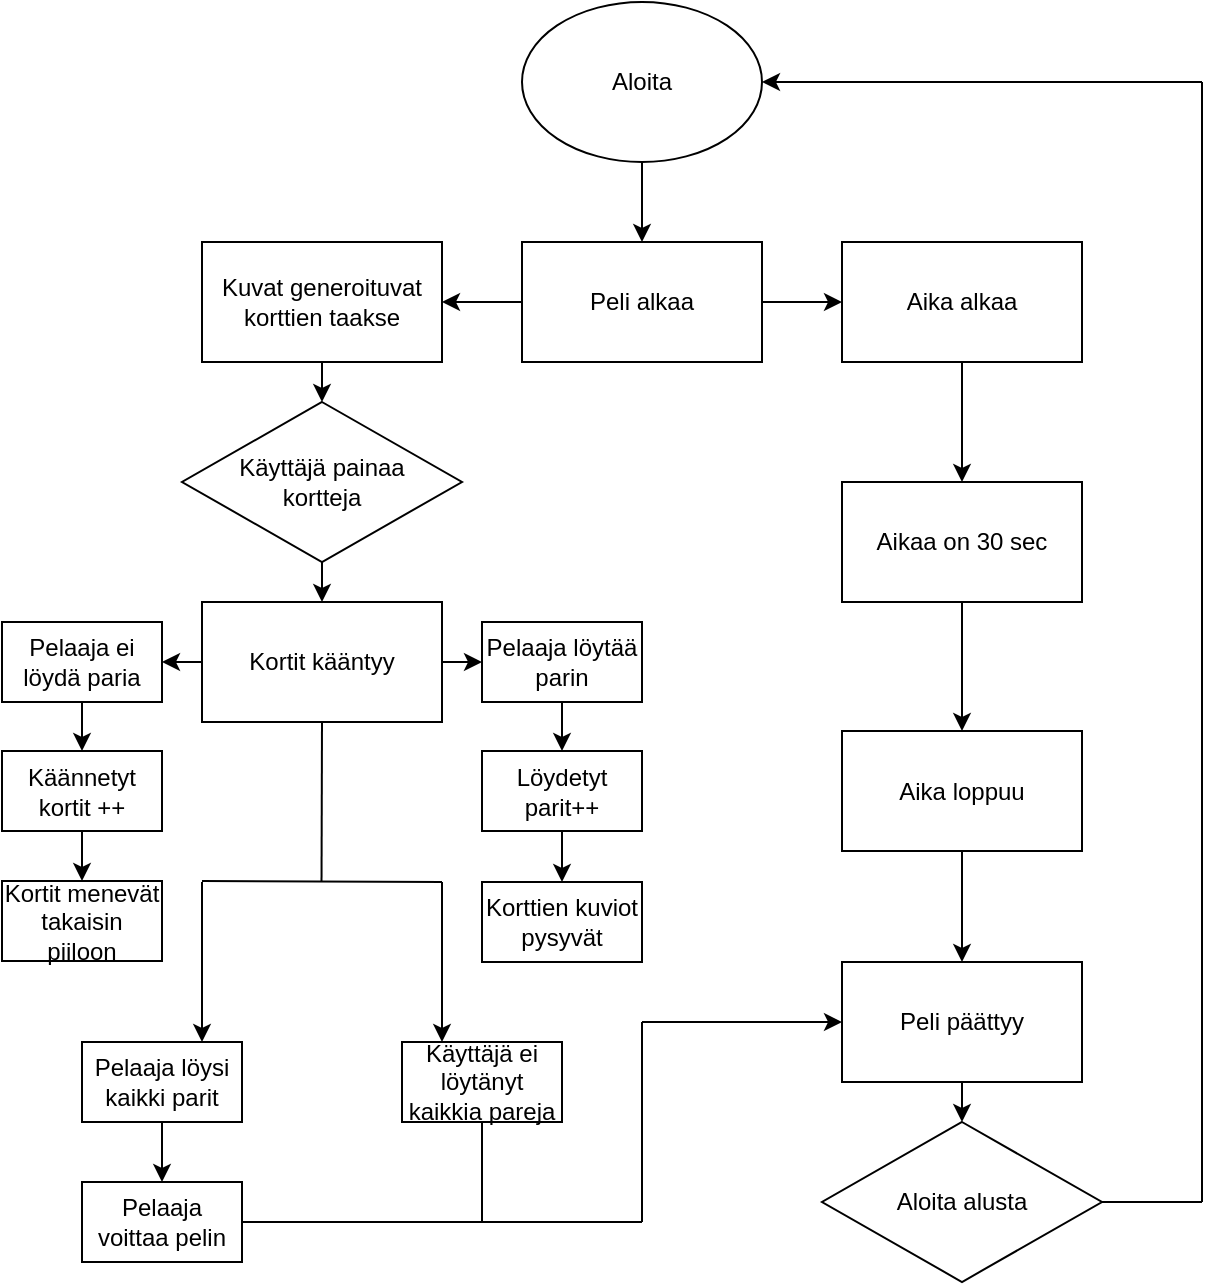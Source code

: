 <mxfile version="22.1.3" type="device">
  <diagram name="Sivu-1" id="blg8IRJWfw7xRQoUXau0">
    <mxGraphModel dx="1434" dy="746" grid="1" gridSize="10" guides="1" tooltips="1" connect="1" arrows="1" fold="1" page="1" pageScale="1" pageWidth="827" pageHeight="1169" math="0" shadow="0">
      <root>
        <mxCell id="0" />
        <mxCell id="1" parent="0" />
        <mxCell id="RdQ2x4YeOk4E74sTO1TI-1" value="Aloita" style="ellipse;whiteSpace=wrap;html=1;" vertex="1" parent="1">
          <mxGeometry x="340" y="160" width="120" height="80" as="geometry" />
        </mxCell>
        <mxCell id="RdQ2x4YeOk4E74sTO1TI-3" value="" style="endArrow=classic;html=1;rounded=0;exitX=0.5;exitY=1;exitDx=0;exitDy=0;" edge="1" parent="1" source="RdQ2x4YeOk4E74sTO1TI-1">
          <mxGeometry width="50" height="50" relative="1" as="geometry">
            <mxPoint x="390" y="410" as="sourcePoint" />
            <mxPoint x="400" y="280" as="targetPoint" />
          </mxGeometry>
        </mxCell>
        <mxCell id="RdQ2x4YeOk4E74sTO1TI-4" value="Peli alkaa" style="rounded=0;whiteSpace=wrap;html=1;" vertex="1" parent="1">
          <mxGeometry x="340" y="280" width="120" height="60" as="geometry" />
        </mxCell>
        <mxCell id="RdQ2x4YeOk4E74sTO1TI-5" value="Aika alkaa" style="rounded=0;whiteSpace=wrap;html=1;" vertex="1" parent="1">
          <mxGeometry x="500" y="280" width="120" height="60" as="geometry" />
        </mxCell>
        <mxCell id="RdQ2x4YeOk4E74sTO1TI-6" value="Kuvat generoituvat&lt;br&gt;korttien taakse" style="rounded=0;whiteSpace=wrap;html=1;" vertex="1" parent="1">
          <mxGeometry x="180" y="280" width="120" height="60" as="geometry" />
        </mxCell>
        <mxCell id="RdQ2x4YeOk4E74sTO1TI-7" value="" style="endArrow=classic;html=1;rounded=0;exitX=0;exitY=0.5;exitDx=0;exitDy=0;entryX=1;entryY=0.5;entryDx=0;entryDy=0;" edge="1" parent="1" source="RdQ2x4YeOk4E74sTO1TI-4" target="RdQ2x4YeOk4E74sTO1TI-6">
          <mxGeometry width="50" height="50" relative="1" as="geometry">
            <mxPoint x="410" y="240" as="sourcePoint" />
            <mxPoint x="410" y="290" as="targetPoint" />
          </mxGeometry>
        </mxCell>
        <mxCell id="RdQ2x4YeOk4E74sTO1TI-8" value="" style="endArrow=classic;html=1;rounded=0;entryX=0;entryY=0.5;entryDx=0;entryDy=0;" edge="1" parent="1" target="RdQ2x4YeOk4E74sTO1TI-5">
          <mxGeometry width="50" height="50" relative="1" as="geometry">
            <mxPoint x="460" y="310" as="sourcePoint" />
            <mxPoint x="310" y="320" as="targetPoint" />
          </mxGeometry>
        </mxCell>
        <mxCell id="RdQ2x4YeOk4E74sTO1TI-9" value="" style="endArrow=classic;html=1;rounded=0;exitX=0.5;exitY=1;exitDx=0;exitDy=0;" edge="1" parent="1" source="RdQ2x4YeOk4E74sTO1TI-5">
          <mxGeometry width="50" height="50" relative="1" as="geometry">
            <mxPoint x="470" y="320" as="sourcePoint" />
            <mxPoint x="560" y="400" as="targetPoint" />
          </mxGeometry>
        </mxCell>
        <mxCell id="RdQ2x4YeOk4E74sTO1TI-10" value="Aikaa on 30 sec" style="rounded=0;whiteSpace=wrap;html=1;" vertex="1" parent="1">
          <mxGeometry x="500" y="400" width="120" height="60" as="geometry" />
        </mxCell>
        <mxCell id="RdQ2x4YeOk4E74sTO1TI-11" value="Käyttäjä painaa &lt;br&gt;kortteja" style="rhombus;whiteSpace=wrap;html=1;" vertex="1" parent="1">
          <mxGeometry x="170" y="360" width="140" height="80" as="geometry" />
        </mxCell>
        <mxCell id="RdQ2x4YeOk4E74sTO1TI-12" value="" style="endArrow=classic;html=1;rounded=0;exitX=0.5;exitY=1;exitDx=0;exitDy=0;entryX=0.5;entryY=0;entryDx=0;entryDy=0;" edge="1" parent="1" source="RdQ2x4YeOk4E74sTO1TI-6" target="RdQ2x4YeOk4E74sTO1TI-11">
          <mxGeometry width="50" height="50" relative="1" as="geometry">
            <mxPoint x="410" y="240" as="sourcePoint" />
            <mxPoint x="410" y="290" as="targetPoint" />
          </mxGeometry>
        </mxCell>
        <mxCell id="RdQ2x4YeOk4E74sTO1TI-13" value="" style="endArrow=classic;html=1;rounded=0;exitX=0.5;exitY=1;exitDx=0;exitDy=0;entryX=0.5;entryY=0;entryDx=0;entryDy=0;" edge="1" parent="1" source="RdQ2x4YeOk4E74sTO1TI-10" target="RdQ2x4YeOk4E74sTO1TI-14">
          <mxGeometry width="50" height="50" relative="1" as="geometry">
            <mxPoint x="570" y="350" as="sourcePoint" />
            <mxPoint x="560" y="520" as="targetPoint" />
          </mxGeometry>
        </mxCell>
        <mxCell id="RdQ2x4YeOk4E74sTO1TI-14" value="Aika loppuu" style="rounded=0;whiteSpace=wrap;html=1;" vertex="1" parent="1">
          <mxGeometry x="500" y="524.5" width="120" height="60" as="geometry" />
        </mxCell>
        <mxCell id="RdQ2x4YeOk4E74sTO1TI-15" value="Peli päättyy" style="rounded=0;whiteSpace=wrap;html=1;" vertex="1" parent="1">
          <mxGeometry x="500" y="640" width="120" height="60" as="geometry" />
        </mxCell>
        <mxCell id="RdQ2x4YeOk4E74sTO1TI-16" value="" style="endArrow=classic;html=1;rounded=0;exitX=0.5;exitY=1;exitDx=0;exitDy=0;entryX=0.5;entryY=0;entryDx=0;entryDy=0;" edge="1" parent="1" source="RdQ2x4YeOk4E74sTO1TI-14" target="RdQ2x4YeOk4E74sTO1TI-15">
          <mxGeometry width="50" height="50" relative="1" as="geometry">
            <mxPoint x="570" y="470" as="sourcePoint" />
            <mxPoint x="570" y="535" as="targetPoint" />
          </mxGeometry>
        </mxCell>
        <mxCell id="RdQ2x4YeOk4E74sTO1TI-18" value="Aloita alusta" style="rhombus;whiteSpace=wrap;html=1;" vertex="1" parent="1">
          <mxGeometry x="490" y="720" width="140" height="80" as="geometry" />
        </mxCell>
        <mxCell id="RdQ2x4YeOk4E74sTO1TI-19" value="" style="endArrow=classic;html=1;rounded=0;exitX=0.5;exitY=1;exitDx=0;exitDy=0;entryX=0.5;entryY=0;entryDx=0;entryDy=0;" edge="1" parent="1" source="RdQ2x4YeOk4E74sTO1TI-15" target="RdQ2x4YeOk4E74sTO1TI-18">
          <mxGeometry width="50" height="50" relative="1" as="geometry">
            <mxPoint x="570" y="595" as="sourcePoint" />
            <mxPoint x="570" y="650" as="targetPoint" />
          </mxGeometry>
        </mxCell>
        <mxCell id="RdQ2x4YeOk4E74sTO1TI-21" value="" style="endArrow=none;html=1;rounded=0;exitX=1;exitY=0.5;exitDx=0;exitDy=0;" edge="1" parent="1" source="RdQ2x4YeOk4E74sTO1TI-18">
          <mxGeometry width="50" height="50" relative="1" as="geometry">
            <mxPoint x="380" y="600" as="sourcePoint" />
            <mxPoint x="680" y="760" as="targetPoint" />
          </mxGeometry>
        </mxCell>
        <mxCell id="RdQ2x4YeOk4E74sTO1TI-22" value="" style="endArrow=classic;html=1;rounded=0;entryX=1;entryY=0.5;entryDx=0;entryDy=0;" edge="1" parent="1" target="RdQ2x4YeOk4E74sTO1TI-1">
          <mxGeometry width="50" height="50" relative="1" as="geometry">
            <mxPoint x="680" y="200" as="sourcePoint" />
            <mxPoint x="680" y="207.895" as="targetPoint" />
          </mxGeometry>
        </mxCell>
        <mxCell id="RdQ2x4YeOk4E74sTO1TI-23" value="" style="endArrow=none;html=1;rounded=0;" edge="1" parent="1">
          <mxGeometry width="50" height="50" relative="1" as="geometry">
            <mxPoint x="680" y="760" as="sourcePoint" />
            <mxPoint x="680" y="200" as="targetPoint" />
          </mxGeometry>
        </mxCell>
        <mxCell id="RdQ2x4YeOk4E74sTO1TI-25" value="Pelaaja ei löydä paria" style="rounded=0;whiteSpace=wrap;html=1;" vertex="1" parent="1">
          <mxGeometry x="80" y="470" width="80" height="40" as="geometry" />
        </mxCell>
        <mxCell id="RdQ2x4YeOk4E74sTO1TI-27" value="Pelaaja löytää parin" style="rounded=0;whiteSpace=wrap;html=1;" vertex="1" parent="1">
          <mxGeometry x="320" y="470" width="80" height="40" as="geometry" />
        </mxCell>
        <mxCell id="RdQ2x4YeOk4E74sTO1TI-28" value="Kortit kääntyy" style="rounded=0;whiteSpace=wrap;html=1;" vertex="1" parent="1">
          <mxGeometry x="180" y="460" width="120" height="60" as="geometry" />
        </mxCell>
        <mxCell id="RdQ2x4YeOk4E74sTO1TI-29" value="" style="endArrow=classic;html=1;rounded=0;exitX=1;exitY=0.5;exitDx=0;exitDy=0;entryX=0;entryY=0.5;entryDx=0;entryDy=0;" edge="1" parent="1" source="RdQ2x4YeOk4E74sTO1TI-28" target="RdQ2x4YeOk4E74sTO1TI-27">
          <mxGeometry width="50" height="50" relative="1" as="geometry">
            <mxPoint x="410" y="250" as="sourcePoint" />
            <mxPoint x="410" y="290" as="targetPoint" />
          </mxGeometry>
        </mxCell>
        <mxCell id="RdQ2x4YeOk4E74sTO1TI-30" value="" style="endArrow=classic;html=1;rounded=0;entryX=1;entryY=0.5;entryDx=0;entryDy=0;" edge="1" parent="1" target="RdQ2x4YeOk4E74sTO1TI-25">
          <mxGeometry width="50" height="50" relative="1" as="geometry">
            <mxPoint x="180" y="490" as="sourcePoint" />
            <mxPoint x="330" y="500" as="targetPoint" />
          </mxGeometry>
        </mxCell>
        <mxCell id="RdQ2x4YeOk4E74sTO1TI-31" value="Käännetyt kortit ++" style="rounded=0;whiteSpace=wrap;html=1;" vertex="1" parent="1">
          <mxGeometry x="80" y="534.5" width="80" height="40" as="geometry" />
        </mxCell>
        <mxCell id="RdQ2x4YeOk4E74sTO1TI-32" value="" style="endArrow=classic;html=1;rounded=0;entryX=0.5;entryY=0;entryDx=0;entryDy=0;exitX=0.5;exitY=1;exitDx=0;exitDy=0;" edge="1" parent="1" source="RdQ2x4YeOk4E74sTO1TI-25" target="RdQ2x4YeOk4E74sTO1TI-31">
          <mxGeometry width="50" height="50" relative="1" as="geometry">
            <mxPoint x="190" y="500" as="sourcePoint" />
            <mxPoint x="170" y="500" as="targetPoint" />
          </mxGeometry>
        </mxCell>
        <mxCell id="RdQ2x4YeOk4E74sTO1TI-34" value="Löydetyt parit++" style="rounded=0;whiteSpace=wrap;html=1;" vertex="1" parent="1">
          <mxGeometry x="320" y="534.5" width="80" height="40" as="geometry" />
        </mxCell>
        <mxCell id="RdQ2x4YeOk4E74sTO1TI-35" value="" style="endArrow=classic;html=1;rounded=0;entryX=0.5;entryY=0;entryDx=0;entryDy=0;exitX=0.5;exitY=1;exitDx=0;exitDy=0;" edge="1" parent="1" target="RdQ2x4YeOk4E74sTO1TI-34">
          <mxGeometry width="50" height="50" relative="1" as="geometry">
            <mxPoint x="360" y="510" as="sourcePoint" />
            <mxPoint x="410" y="500" as="targetPoint" />
          </mxGeometry>
        </mxCell>
        <mxCell id="RdQ2x4YeOk4E74sTO1TI-36" value="Korttien kuviot pysyvät" style="rounded=0;whiteSpace=wrap;html=1;" vertex="1" parent="1">
          <mxGeometry x="320" y="600" width="80" height="40" as="geometry" />
        </mxCell>
        <mxCell id="RdQ2x4YeOk4E74sTO1TI-37" value="" style="endArrow=classic;html=1;rounded=0;entryX=0.5;entryY=0;entryDx=0;entryDy=0;exitX=0.5;exitY=1;exitDx=0;exitDy=0;" edge="1" parent="1" source="RdQ2x4YeOk4E74sTO1TI-34" target="RdQ2x4YeOk4E74sTO1TI-36">
          <mxGeometry width="50" height="50" relative="1" as="geometry">
            <mxPoint x="370" y="520" as="sourcePoint" />
            <mxPoint x="370" y="545" as="targetPoint" />
          </mxGeometry>
        </mxCell>
        <mxCell id="RdQ2x4YeOk4E74sTO1TI-38" value="" style="endArrow=classic;html=1;rounded=0;exitX=0.5;exitY=1;exitDx=0;exitDy=0;entryX=0.5;entryY=0;entryDx=0;entryDy=0;" edge="1" parent="1" source="RdQ2x4YeOk4E74sTO1TI-11" target="RdQ2x4YeOk4E74sTO1TI-28">
          <mxGeometry width="50" height="50" relative="1" as="geometry">
            <mxPoint x="250" y="350" as="sourcePoint" />
            <mxPoint x="250" y="370" as="targetPoint" />
          </mxGeometry>
        </mxCell>
        <mxCell id="RdQ2x4YeOk4E74sTO1TI-39" value="Kortit menevät takaisin piiloon" style="rounded=0;whiteSpace=wrap;html=1;" vertex="1" parent="1">
          <mxGeometry x="80" y="599.5" width="80" height="40" as="geometry" />
        </mxCell>
        <mxCell id="RdQ2x4YeOk4E74sTO1TI-40" value="" style="endArrow=classic;html=1;rounded=0;entryX=0.5;entryY=0;entryDx=0;entryDy=0;exitX=0.5;exitY=1;exitDx=0;exitDy=0;" edge="1" parent="1" target="RdQ2x4YeOk4E74sTO1TI-39">
          <mxGeometry width="50" height="50" relative="1" as="geometry">
            <mxPoint x="120" y="574.5" as="sourcePoint" />
            <mxPoint x="130" y="544.5" as="targetPoint" />
          </mxGeometry>
        </mxCell>
        <mxCell id="RdQ2x4YeOk4E74sTO1TI-41" value="Pelaaja löysi kaikki parit" style="rounded=0;whiteSpace=wrap;html=1;" vertex="1" parent="1">
          <mxGeometry x="120" y="680" width="80" height="40" as="geometry" />
        </mxCell>
        <mxCell id="RdQ2x4YeOk4E74sTO1TI-42" value="" style="endArrow=classic;html=1;rounded=0;entryX=0.75;entryY=0;entryDx=0;entryDy=0;" edge="1" parent="1" target="RdQ2x4YeOk4E74sTO1TI-41">
          <mxGeometry width="50" height="50" relative="1" as="geometry">
            <mxPoint x="180" y="600" as="sourcePoint" />
            <mxPoint x="250" y="470" as="targetPoint" />
          </mxGeometry>
        </mxCell>
        <mxCell id="RdQ2x4YeOk4E74sTO1TI-43" value="Käyttäjä ei löytänyt kaikkia pareja" style="rounded=0;whiteSpace=wrap;html=1;" vertex="1" parent="1">
          <mxGeometry x="280" y="680" width="80" height="40" as="geometry" />
        </mxCell>
        <mxCell id="RdQ2x4YeOk4E74sTO1TI-44" value="Pelaaja voittaa pelin" style="rounded=0;whiteSpace=wrap;html=1;" vertex="1" parent="1">
          <mxGeometry x="120" y="750" width="80" height="40" as="geometry" />
        </mxCell>
        <mxCell id="RdQ2x4YeOk4E74sTO1TI-45" value="" style="endArrow=classic;html=1;rounded=0;entryX=0.25;entryY=0;entryDx=0;entryDy=0;" edge="1" parent="1" target="RdQ2x4YeOk4E74sTO1TI-43">
          <mxGeometry width="50" height="50" relative="1" as="geometry">
            <mxPoint x="300" y="600" as="sourcePoint" />
            <mxPoint x="175" y="690" as="targetPoint" />
          </mxGeometry>
        </mxCell>
        <mxCell id="RdQ2x4YeOk4E74sTO1TI-46" value="" style="endArrow=none;html=1;rounded=0;exitX=1;exitY=0.5;exitDx=0;exitDy=0;" edge="1" parent="1" source="RdQ2x4YeOk4E74sTO1TI-44">
          <mxGeometry width="50" height="50" relative="1" as="geometry">
            <mxPoint x="280" y="779.7" as="sourcePoint" />
            <mxPoint x="400" y="770" as="targetPoint" />
          </mxGeometry>
        </mxCell>
        <mxCell id="RdQ2x4YeOk4E74sTO1TI-47" value="" style="endArrow=none;html=1;rounded=0;" edge="1" parent="1">
          <mxGeometry width="50" height="50" relative="1" as="geometry">
            <mxPoint x="400" y="770" as="sourcePoint" />
            <mxPoint x="400" y="670" as="targetPoint" />
          </mxGeometry>
        </mxCell>
        <mxCell id="RdQ2x4YeOk4E74sTO1TI-48" value="" style="endArrow=classic;html=1;rounded=0;entryX=0;entryY=0.5;entryDx=0;entryDy=0;" edge="1" parent="1" target="RdQ2x4YeOk4E74sTO1TI-15">
          <mxGeometry width="50" height="50" relative="1" as="geometry">
            <mxPoint x="400" y="670" as="sourcePoint" />
            <mxPoint x="130" y="610" as="targetPoint" />
          </mxGeometry>
        </mxCell>
        <mxCell id="RdQ2x4YeOk4E74sTO1TI-49" value="" style="endArrow=classic;html=1;rounded=0;entryX=0.5;entryY=0;entryDx=0;entryDy=0;exitX=0.5;exitY=1;exitDx=0;exitDy=0;" edge="1" parent="1" source="RdQ2x4YeOk4E74sTO1TI-41" target="RdQ2x4YeOk4E74sTO1TI-44">
          <mxGeometry width="50" height="50" relative="1" as="geometry">
            <mxPoint x="130" y="584.5" as="sourcePoint" />
            <mxPoint x="130" y="610" as="targetPoint" />
          </mxGeometry>
        </mxCell>
        <mxCell id="RdQ2x4YeOk4E74sTO1TI-50" value="" style="endArrow=none;html=1;rounded=0;entryX=0.5;entryY=1;entryDx=0;entryDy=0;" edge="1" parent="1" target="RdQ2x4YeOk4E74sTO1TI-43">
          <mxGeometry width="50" height="50" relative="1" as="geometry">
            <mxPoint x="320" y="770" as="sourcePoint" />
            <mxPoint x="410" y="680" as="targetPoint" />
          </mxGeometry>
        </mxCell>
        <mxCell id="RdQ2x4YeOk4E74sTO1TI-51" value="" style="endArrow=none;html=1;rounded=0;exitX=1;exitY=0.5;exitDx=0;exitDy=0;" edge="1" parent="1">
          <mxGeometry width="50" height="50" relative="1" as="geometry">
            <mxPoint x="180" y="599.5" as="sourcePoint" />
            <mxPoint x="300" y="600" as="targetPoint" />
          </mxGeometry>
        </mxCell>
        <mxCell id="RdQ2x4YeOk4E74sTO1TI-52" value="" style="endArrow=none;html=1;rounded=0;entryX=0.5;entryY=1;entryDx=0;entryDy=0;" edge="1" parent="1" target="RdQ2x4YeOk4E74sTO1TI-28">
          <mxGeometry width="50" height="50" relative="1" as="geometry">
            <mxPoint x="239.76" y="599.5" as="sourcePoint" />
            <mxPoint x="239.76" y="549.5" as="targetPoint" />
          </mxGeometry>
        </mxCell>
      </root>
    </mxGraphModel>
  </diagram>
</mxfile>

